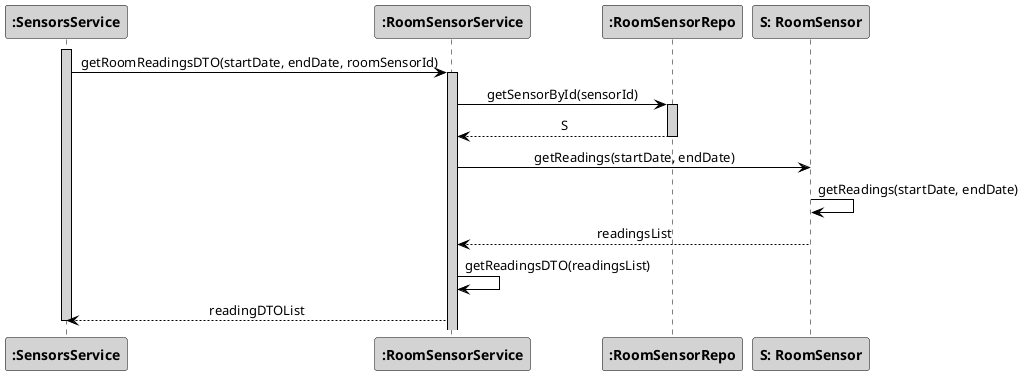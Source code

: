 @startuml
skinparam sequenceMessageAlign center
skinparam sequence {
	ArrowColor Black
	ActorBorderColor DarkBlue
	LifeLineBorderColor black
	LifeLineBackgroundColor LightGrey

	ParticipantBorderColor Black
	ParticipantBackgroundColor LightGrey
	ParticipantFontStyle Bold

	ActorBackgroundColor DimGrey
	ActorFontColor DeepSkyBlue
	ActorFontStyle Bold
	ActorFontSize 17
	ActorFontName Aapex
}

activate ":SensorsService"
":SensorsService" -> ":RoomSensorService": getRoomReadingsDTO(startDate, endDate, roomSensorId)
activate ":RoomSensorService"
":RoomSensorService" -> ":RoomSensorRepo": getSensorById(sensorId)
activate ":RoomSensorRepo"
":RoomSensorService" <-- ":RoomSensorRepo": S
deactivate ":RoomSensorRepo"
":RoomSensorService" -> "S: RoomSensor": getReadings(startDate, endDate)
"S: RoomSensor" -> "S: RoomSensor": getReadings(startDate, endDate)
deactivate ":RoomSensorRepo"
":RoomSensorService" <-- "S: RoomSensor": readingsList
deactivate "S: RoomSensor"
":RoomSensorService" -> ":RoomSensorService": getReadingsDTO(readingsList)
":SensorsService" <-- ":RoomSensorService": readingDTOList
deactivate ":SensorsService"


@enduml